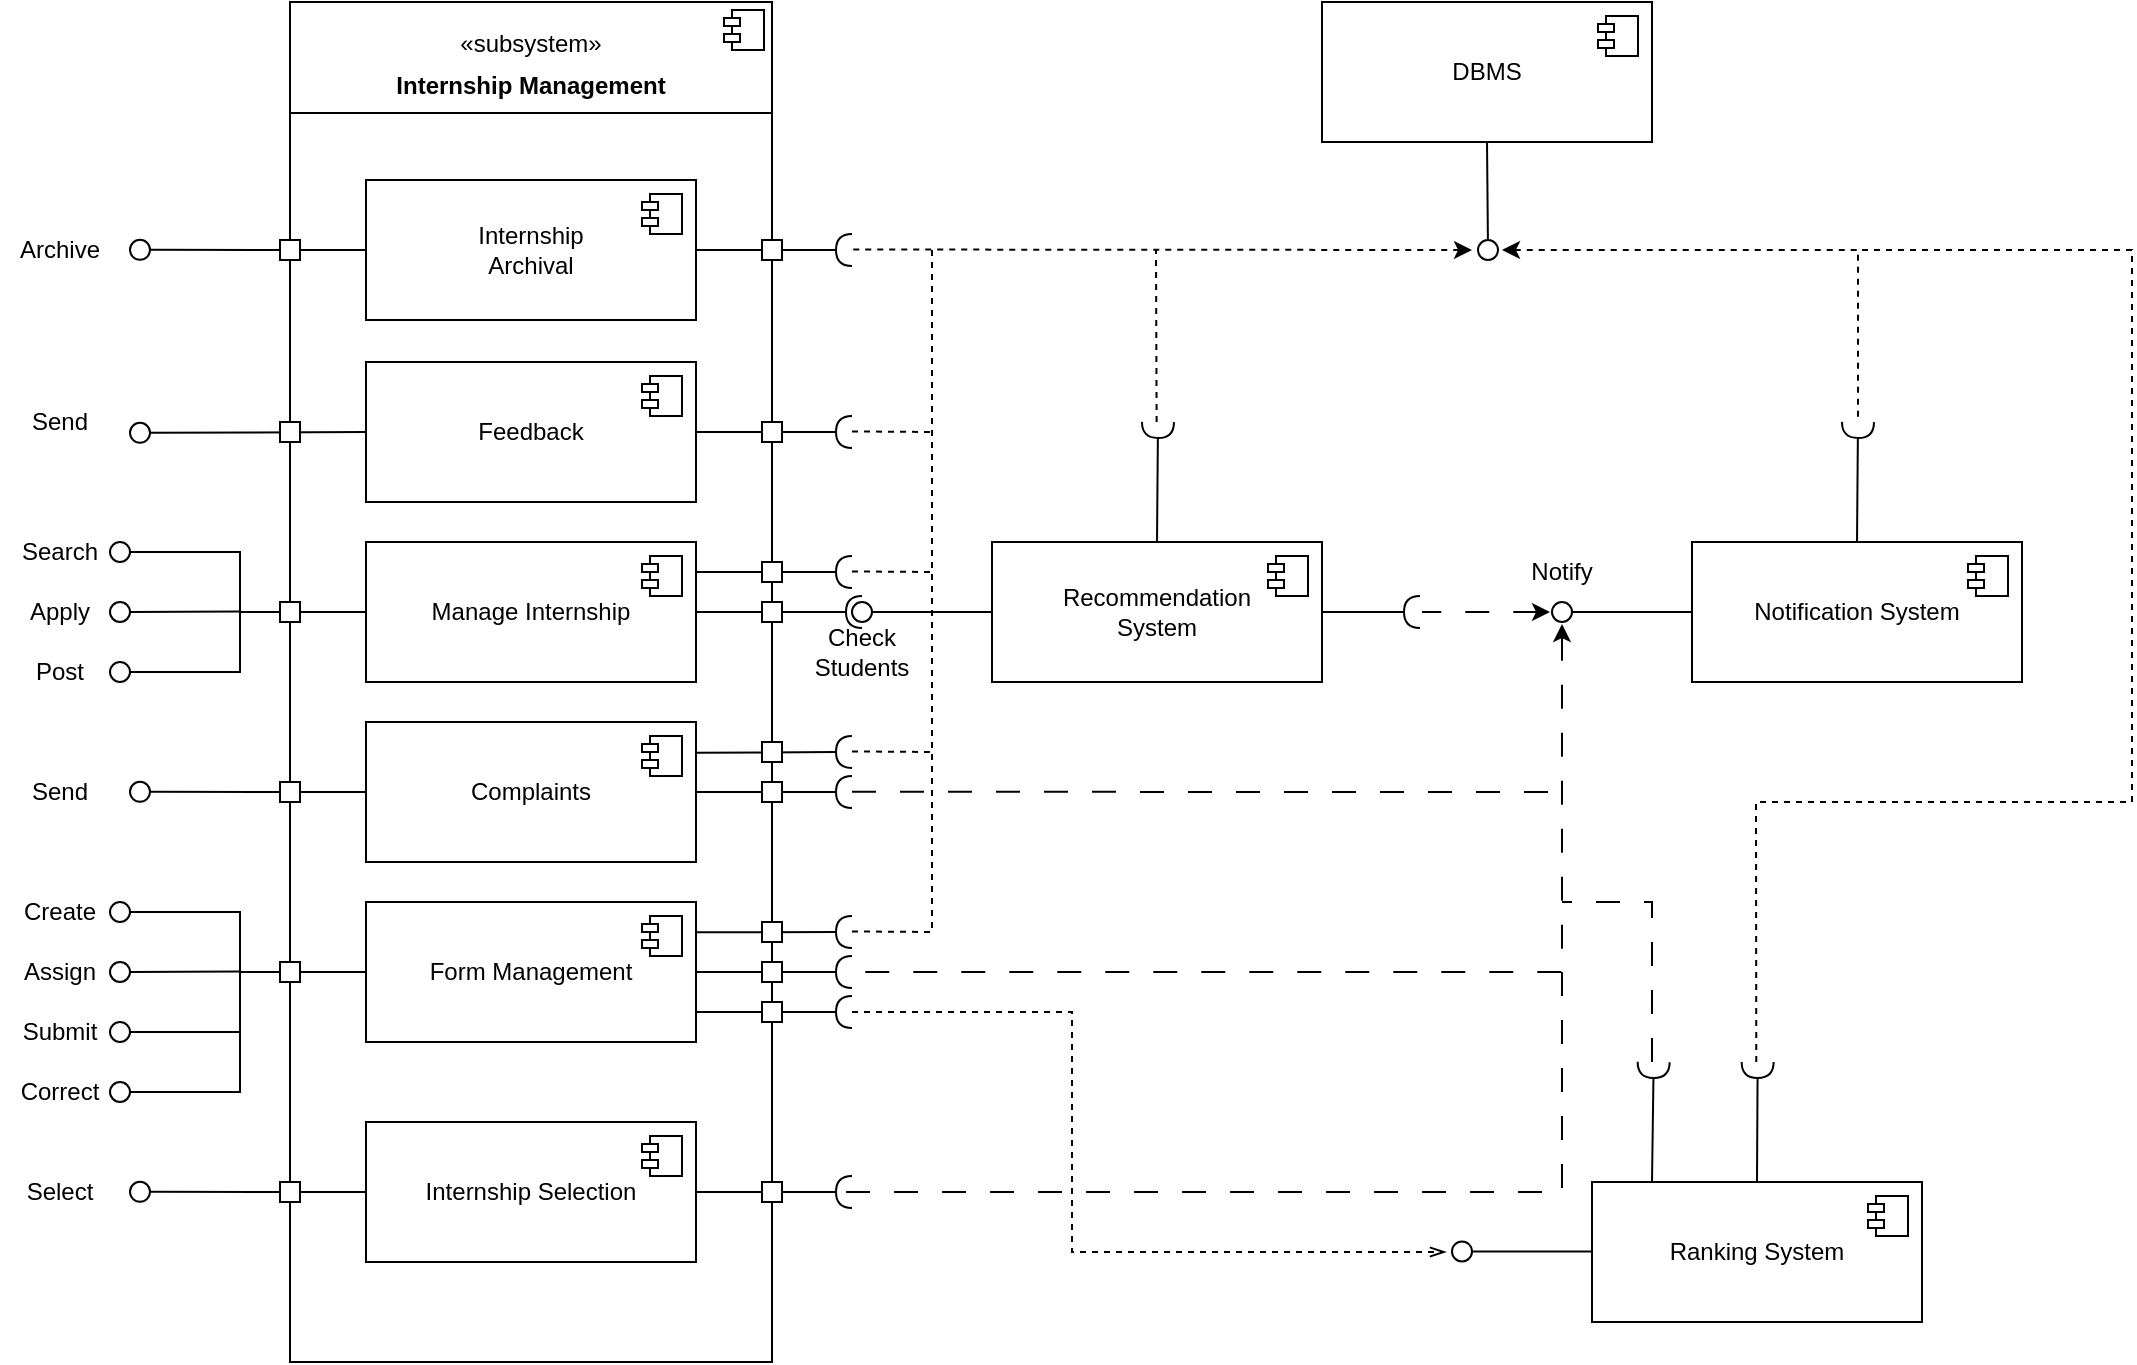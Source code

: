 <mxfile version="25.0.1">
  <diagram name="Page-1" id="SS5mV2IwoxL2u9Kzt-ll">
    <mxGraphModel dx="2222" dy="731" grid="1" gridSize="10" guides="1" tooltips="1" connect="1" arrows="1" fold="1" page="1" pageScale="1" pageWidth="850" pageHeight="1100" math="0" shadow="0">
      <root>
        <mxCell id="0" />
        <mxCell id="1" parent="0" />
        <mxCell id="YhtlrrU2tXOkQpEivEPp-15" value="&lt;div&gt;&lt;br&gt;&lt;/div&gt;&lt;div align=&quot;center&quot;&gt;«subsystem»&lt;/div&gt;&lt;p style=&quot;margin:0px;margin-top:6px;text-align:center;&quot;&gt;&lt;b&gt;Internship Management&lt;br&gt;&lt;/b&gt;&lt;/p&gt;&lt;hr size=&quot;1&quot; style=&quot;border-style:solid;&quot;&gt;&lt;p style=&quot;margin:0px;margin-left:8px;&quot;&gt;&lt;br&gt;&lt;/p&gt;" style="align=left;overflow=fill;html=1;dropTarget=0;whiteSpace=wrap;rounded=0;" parent="1" vertex="1">
          <mxGeometry x="-641" y="280" width="241" height="680" as="geometry" />
        </mxCell>
        <mxCell id="YhtlrrU2tXOkQpEivEPp-16" value="" style="shape=component;jettyWidth=8;jettyHeight=4;rounded=0;" parent="YhtlrrU2tXOkQpEivEPp-15" vertex="1">
          <mxGeometry x="1" width="20" height="20" relative="1" as="geometry">
            <mxPoint x="-24" y="4" as="offset" />
          </mxGeometry>
        </mxCell>
        <mxCell id="YhtlrrU2tXOkQpEivEPp-17" value="Manage Internship" style="html=1;dropTarget=0;whiteSpace=wrap;rounded=0;" parent="1" vertex="1">
          <mxGeometry x="-603" y="550" width="165" height="70" as="geometry" />
        </mxCell>
        <mxCell id="YhtlrrU2tXOkQpEivEPp-18" value="" style="shape=module;jettyWidth=8;jettyHeight=4;rounded=0;" parent="YhtlrrU2tXOkQpEivEPp-17" vertex="1">
          <mxGeometry x="1" width="20" height="20" relative="1" as="geometry">
            <mxPoint x="-27" y="7" as="offset" />
          </mxGeometry>
        </mxCell>
        <mxCell id="YhtlrrU2tXOkQpEivEPp-19" value="&lt;div&gt;Internship&lt;/div&gt;&lt;div&gt;Archival&lt;/div&gt;" style="html=1;dropTarget=0;whiteSpace=wrap;rounded=0;" parent="1" vertex="1">
          <mxGeometry x="-603" y="369" width="165" height="70" as="geometry" />
        </mxCell>
        <mxCell id="YhtlrrU2tXOkQpEivEPp-20" value="" style="shape=module;jettyWidth=8;jettyHeight=4;rounded=0;" parent="YhtlrrU2tXOkQpEivEPp-19" vertex="1">
          <mxGeometry x="1" width="20" height="20" relative="1" as="geometry">
            <mxPoint x="-27" y="7" as="offset" />
          </mxGeometry>
        </mxCell>
        <mxCell id="YhtlrrU2tXOkQpEivEPp-21" value="&lt;div&gt;Recommendation&lt;/div&gt;&lt;div&gt;System&lt;br&gt;&lt;/div&gt;" style="html=1;dropTarget=0;whiteSpace=wrap;rounded=0;" parent="1" vertex="1">
          <mxGeometry x="-290" y="550" width="165" height="70" as="geometry" />
        </mxCell>
        <mxCell id="YhtlrrU2tXOkQpEivEPp-22" value="" style="shape=module;jettyWidth=8;jettyHeight=4;rounded=0;" parent="YhtlrrU2tXOkQpEivEPp-21" vertex="1">
          <mxGeometry x="1" width="20" height="20" relative="1" as="geometry">
            <mxPoint x="-27" y="7" as="offset" />
          </mxGeometry>
        </mxCell>
        <mxCell id="YhtlrrU2tXOkQpEivEPp-32" value="Archive" style="text;html=1;align=center;verticalAlign=middle;whiteSpace=wrap;rounded=0;" parent="1" vertex="1">
          <mxGeometry x="-786" y="389" width="60" height="30" as="geometry" />
        </mxCell>
        <mxCell id="YhtlrrU2tXOkQpEivEPp-35" value="" style="rounded=0;orthogonalLoop=1;jettySize=auto;html=1;endArrow=halfCircle;endFill=0;endSize=6;strokeWidth=1;exitX=1;exitY=0.5;exitDx=0;exitDy=0;" parent="1" source="YhtlrrU2tXOkQpEivEPp-17" target="YhtlrrU2tXOkQpEivEPp-37" edge="1">
          <mxGeometry relative="1" as="geometry">
            <mxPoint x="-256" y="776" as="sourcePoint" />
          </mxGeometry>
        </mxCell>
        <mxCell id="YhtlrrU2tXOkQpEivEPp-36" value="" style="rounded=0;orthogonalLoop=1;jettySize=auto;html=1;endArrow=oval;endFill=0;sourcePerimeterSpacing=0;targetPerimeterSpacing=0;endSize=10;exitX=0;exitY=0.5;exitDx=0;exitDy=0;" parent="1" source="YhtlrrU2tXOkQpEivEPp-21" target="YhtlrrU2tXOkQpEivEPp-37" edge="1">
          <mxGeometry relative="1" as="geometry">
            <mxPoint x="-296" y="776" as="sourcePoint" />
          </mxGeometry>
        </mxCell>
        <mxCell id="YhtlrrU2tXOkQpEivEPp-37" value="" style="ellipse;whiteSpace=wrap;html=1;align=center;aspect=fixed;fillColor=none;strokeColor=none;resizable=0;perimeter=centerPerimeter;rotatable=0;allowArrows=0;points=[];outlineConnect=1;rounded=0;" parent="1" vertex="1">
          <mxGeometry x="-360" y="580" width="10" height="10" as="geometry" />
        </mxCell>
        <mxCell id="YhtlrrU2tXOkQpEivEPp-38" value="Check Students" style="text;html=1;align=center;verticalAlign=middle;whiteSpace=wrap;rounded=0;" parent="1" vertex="1">
          <mxGeometry x="-385" y="590" width="60" height="30" as="geometry" />
        </mxCell>
        <mxCell id="YhtlrrU2tXOkQpEivEPp-39" value="Notification System" style="html=1;dropTarget=0;whiteSpace=wrap;rounded=0;" parent="1" vertex="1">
          <mxGeometry x="60" y="550" width="165" height="70" as="geometry" />
        </mxCell>
        <mxCell id="YhtlrrU2tXOkQpEivEPp-40" value="" style="shape=module;jettyWidth=8;jettyHeight=4;rounded=0;" parent="YhtlrrU2tXOkQpEivEPp-39" vertex="1">
          <mxGeometry x="1" width="20" height="20" relative="1" as="geometry">
            <mxPoint x="-27" y="7" as="offset" />
          </mxGeometry>
        </mxCell>
        <mxCell id="YhtlrrU2tXOkQpEivEPp-42" value="" style="rounded=0;orthogonalLoop=1;jettySize=auto;html=1;endArrow=oval;endFill=0;sourcePerimeterSpacing=0;targetPerimeterSpacing=0;endSize=10;exitX=0;exitY=0.5;exitDx=0;exitDy=0;" parent="1" source="YhtlrrU2tXOkQpEivEPp-39" target="YhtlrrU2tXOkQpEivEPp-43" edge="1">
          <mxGeometry relative="1" as="geometry">
            <mxPoint x="-60" y="429" as="sourcePoint" />
          </mxGeometry>
        </mxCell>
        <mxCell id="YhtlrrU2tXOkQpEivEPp-43" value="" style="ellipse;whiteSpace=wrap;html=1;align=center;aspect=fixed;fillColor=none;strokeColor=none;resizable=0;perimeter=centerPerimeter;rotatable=0;allowArrows=0;points=[];outlineConnect=1;rounded=0;" parent="1" vertex="1">
          <mxGeometry x="-10" y="580" width="10" height="10" as="geometry" />
        </mxCell>
        <mxCell id="YhtlrrU2tXOkQpEivEPp-44" value="&lt;div&gt;Notify&lt;/div&gt;" style="text;html=1;align=center;verticalAlign=middle;whiteSpace=wrap;rounded=0;" parent="1" vertex="1">
          <mxGeometry x="-35" y="550" width="60" height="30" as="geometry" />
        </mxCell>
        <mxCell id="YhtlrrU2tXOkQpEivEPp-45" value="Feedback" style="html=1;dropTarget=0;whiteSpace=wrap;rounded=0;" parent="1" vertex="1">
          <mxGeometry x="-603" y="460" width="165" height="70" as="geometry" />
        </mxCell>
        <mxCell id="YhtlrrU2tXOkQpEivEPp-46" value="" style="shape=module;jettyWidth=8;jettyHeight=4;rounded=0;" parent="YhtlrrU2tXOkQpEivEPp-45" vertex="1">
          <mxGeometry x="1" width="20" height="20" relative="1" as="geometry">
            <mxPoint x="-27" y="7" as="offset" />
          </mxGeometry>
        </mxCell>
        <mxCell id="YhtlrrU2tXOkQpEivEPp-47" value="Complaints" style="html=1;dropTarget=0;whiteSpace=wrap;rounded=0;" parent="1" vertex="1">
          <mxGeometry x="-603" y="640" width="165" height="70" as="geometry" />
        </mxCell>
        <mxCell id="YhtlrrU2tXOkQpEivEPp-48" value="" style="shape=module;jettyWidth=8;jettyHeight=4;rounded=0;" parent="YhtlrrU2tXOkQpEivEPp-47" vertex="1">
          <mxGeometry x="1" width="20" height="20" relative="1" as="geometry">
            <mxPoint x="-27" y="7" as="offset" />
          </mxGeometry>
        </mxCell>
        <mxCell id="YhtlrrU2tXOkQpEivEPp-51" value="Send" style="text;html=1;align=center;verticalAlign=middle;whiteSpace=wrap;rounded=0;" parent="1" vertex="1">
          <mxGeometry x="-786" y="475" width="60" height="30" as="geometry" />
        </mxCell>
        <mxCell id="YhtlrrU2tXOkQpEivEPp-52" value="&lt;div&gt;Send&lt;/div&gt;" style="text;html=1;align=center;verticalAlign=middle;whiteSpace=wrap;rounded=0;" parent="1" vertex="1">
          <mxGeometry x="-786" y="660" width="60" height="30" as="geometry" />
        </mxCell>
        <mxCell id="Fmgvw0RsWUHVvqzPKGO3-6" value="" style="rounded=0;orthogonalLoop=1;jettySize=auto;html=1;endArrow=oval;endFill=0;sourcePerimeterSpacing=0;targetPerimeterSpacing=0;endSize=10;exitX=0;exitY=0.5;exitDx=0;exitDy=0;" parent="1" source="YhtlrrU2tXOkQpEivEPp-19" edge="1">
          <mxGeometry relative="1" as="geometry">
            <mxPoint x="-611" y="403.5" as="sourcePoint" />
            <mxPoint x="-716" y="403.92" as="targetPoint" />
          </mxGeometry>
        </mxCell>
        <mxCell id="Fmgvw0RsWUHVvqzPKGO3-7" value="" style="rounded=0;orthogonalLoop=1;jettySize=auto;html=1;endArrow=oval;endFill=0;sourcePerimeterSpacing=0;targetPerimeterSpacing=0;endSize=10;exitX=0;exitY=0.5;exitDx=0;exitDy=0;" parent="1" source="YhtlrrU2tXOkQpEivEPp-45" edge="1">
          <mxGeometry relative="1" as="geometry">
            <mxPoint x="-611" y="495" as="sourcePoint" />
            <mxPoint x="-716" y="495.42" as="targetPoint" />
          </mxGeometry>
        </mxCell>
        <mxCell id="Fmgvw0RsWUHVvqzPKGO3-8" value="" style="rounded=0;orthogonalLoop=1;jettySize=auto;html=1;endArrow=oval;endFill=0;sourcePerimeterSpacing=0;targetPerimeterSpacing=0;endSize=10;exitX=0;exitY=0.5;exitDx=0;exitDy=0;" parent="1" source="YhtlrrU2tXOkQpEivEPp-47" edge="1">
          <mxGeometry relative="1" as="geometry">
            <mxPoint x="-611" y="674.5" as="sourcePoint" />
            <mxPoint x="-716" y="674.92" as="targetPoint" />
          </mxGeometry>
        </mxCell>
        <mxCell id="Fmgvw0RsWUHVvqzPKGO3-11" value="" style="whiteSpace=wrap;html=1;aspect=fixed;rounded=0;" parent="1" vertex="1">
          <mxGeometry x="-646" y="399" width="10" height="10" as="geometry" />
        </mxCell>
        <mxCell id="Fmgvw0RsWUHVvqzPKGO3-12" value="" style="whiteSpace=wrap;html=1;aspect=fixed;rounded=0;" parent="1" vertex="1">
          <mxGeometry x="-646" y="490" width="10" height="10" as="geometry" />
        </mxCell>
        <mxCell id="Fmgvw0RsWUHVvqzPKGO3-13" value="" style="whiteSpace=wrap;html=1;aspect=fixed;rounded=0;" parent="1" vertex="1">
          <mxGeometry x="-646" y="670" width="10" height="10" as="geometry" />
        </mxCell>
        <mxCell id="Fmgvw0RsWUHVvqzPKGO3-16" value="&lt;div&gt;Form Management&lt;/div&gt;" style="html=1;dropTarget=0;whiteSpace=wrap;rounded=0;" parent="1" vertex="1">
          <mxGeometry x="-603" y="730" width="165" height="70" as="geometry" />
        </mxCell>
        <mxCell id="Fmgvw0RsWUHVvqzPKGO3-17" value="" style="shape=module;jettyWidth=8;jettyHeight=4;rounded=0;" parent="Fmgvw0RsWUHVvqzPKGO3-16" vertex="1">
          <mxGeometry x="1" width="20" height="20" relative="1" as="geometry">
            <mxPoint x="-27" y="7" as="offset" />
          </mxGeometry>
        </mxCell>
        <mxCell id="Fmgvw0RsWUHVvqzPKGO3-18" value="Create" style="text;html=1;align=center;verticalAlign=middle;whiteSpace=wrap;rounded=0;" parent="1" vertex="1">
          <mxGeometry x="-786" y="720" width="60" height="30" as="geometry" />
        </mxCell>
        <mxCell id="Fmgvw0RsWUHVvqzPKGO3-19" value="" style="rounded=0;orthogonalLoop=1;jettySize=auto;html=1;endArrow=oval;endFill=0;sourcePerimeterSpacing=0;targetPerimeterSpacing=0;endSize=10;strokeColor=default;flowAnimation=0;snapToPoint=0;anchorPointDirection=1;fixDash=0;noJump=0;ignoreEdge=0;jumpStyle=none;entryX=1;entryY=0.5;entryDx=0;entryDy=0;" parent="1" target="Fmgvw0RsWUHVvqzPKGO3-18" edge="1">
          <mxGeometry relative="1" as="geometry">
            <mxPoint x="-666" y="765" as="sourcePoint" />
            <mxPoint x="-716" y="739.92" as="targetPoint" />
            <Array as="points">
              <mxPoint x="-666" y="735" />
            </Array>
          </mxGeometry>
        </mxCell>
        <mxCell id="Fmgvw0RsWUHVvqzPKGO3-31" value="Assign" style="text;html=1;align=center;verticalAlign=middle;whiteSpace=wrap;rounded=0;" parent="1" vertex="1">
          <mxGeometry x="-786" y="750" width="60" height="30" as="geometry" />
        </mxCell>
        <mxCell id="Fmgvw0RsWUHVvqzPKGO3-32" value="" style="rounded=0;orthogonalLoop=1;jettySize=auto;html=1;endArrow=oval;endFill=0;sourcePerimeterSpacing=0;targetPerimeterSpacing=0;endSize=10;exitX=0;exitY=0.5;exitDx=0;exitDy=0;entryX=1;entryY=0.5;entryDx=0;entryDy=0;" parent="1" target="Fmgvw0RsWUHVvqzPKGO3-31" edge="1">
          <mxGeometry relative="1" as="geometry">
            <mxPoint x="-666" y="764.79" as="sourcePoint" />
            <mxPoint x="-716" y="790" as="targetPoint" />
          </mxGeometry>
        </mxCell>
        <mxCell id="Fmgvw0RsWUHVvqzPKGO3-34" value="" style="rounded=0;orthogonalLoop=1;jettySize=auto;html=1;endArrow=halfCircle;endFill=0;endSize=6;strokeWidth=1;fontSize=12;curved=1;exitX=1;exitY=0.5;exitDx=0;exitDy=0;" parent="1" source="YhtlrrU2tXOkQpEivEPp-21" edge="1">
          <mxGeometry relative="1" as="geometry">
            <mxPoint x="-116" y="469" as="sourcePoint" />
            <mxPoint x="-76" y="585" as="targetPoint" />
          </mxGeometry>
        </mxCell>
        <mxCell id="Fmgvw0RsWUHVvqzPKGO3-36" value="" style="rounded=0;orthogonalLoop=1;jettySize=auto;html=1;endArrow=halfCircle;endFill=0;endSize=6;strokeWidth=1;fontSize=12;curved=1;exitX=1;exitY=0.5;exitDx=0;exitDy=0;" parent="1" source="YhtlrrU2tXOkQpEivEPp-47" edge="1">
          <mxGeometry relative="1" as="geometry">
            <mxPoint x="-446" y="674.71" as="sourcePoint" />
            <mxPoint x="-360" y="675" as="targetPoint" />
          </mxGeometry>
        </mxCell>
        <mxCell id="Fmgvw0RsWUHVvqzPKGO3-39" value="" style="rounded=0;orthogonalLoop=1;jettySize=auto;html=1;endArrow=halfCircle;endFill=0;endSize=6;strokeWidth=1;fontSize=12;curved=1;exitX=1;exitY=0.5;exitDx=0;exitDy=0;" parent="1" source="Fmgvw0RsWUHVvqzPKGO3-16" edge="1">
          <mxGeometry relative="1" as="geometry">
            <mxPoint x="-440" y="769" as="sourcePoint" />
            <mxPoint x="-360" y="765" as="targetPoint" />
          </mxGeometry>
        </mxCell>
        <mxCell id="Fmgvw0RsWUHVvqzPKGO3-46" value="" style="endArrow=none;html=1;entryX=0;entryY=0.5;entryDx=0;entryDy=0;" parent="1" target="Fmgvw0RsWUHVvqzPKGO3-16" edge="1">
          <mxGeometry width="50" height="50" relative="1" as="geometry">
            <mxPoint x="-666" y="765" as="sourcePoint" />
            <mxPoint x="-626" y="764.86" as="targetPoint" />
          </mxGeometry>
        </mxCell>
        <mxCell id="Fmgvw0RsWUHVvqzPKGO3-20" value="" style="whiteSpace=wrap;html=1;aspect=fixed;rounded=0;" parent="1" vertex="1">
          <mxGeometry x="-646" y="760" width="10" height="10" as="geometry" />
        </mxCell>
        <mxCell id="Fmgvw0RsWUHVvqzPKGO3-47" value="Correct" style="text;html=1;align=center;verticalAlign=middle;whiteSpace=wrap;rounded=0;" parent="1" vertex="1">
          <mxGeometry x="-786" y="810" width="60" height="30" as="geometry" />
        </mxCell>
        <mxCell id="Fmgvw0RsWUHVvqzPKGO3-48" value="" style="rounded=0;orthogonalLoop=1;jettySize=auto;html=1;endArrow=oval;endFill=0;sourcePerimeterSpacing=0;targetPerimeterSpacing=0;endSize=10;entryX=1;entryY=0.5;entryDx=0;entryDy=0;" parent="1" target="Fmgvw0RsWUHVvqzPKGO3-47" edge="1">
          <mxGeometry relative="1" as="geometry">
            <mxPoint x="-666" y="765" as="sourcePoint" />
            <mxPoint x="-726" y="800" as="targetPoint" />
            <Array as="points">
              <mxPoint x="-666" y="825" />
            </Array>
          </mxGeometry>
        </mxCell>
        <mxCell id="Fmgvw0RsWUHVvqzPKGO3-49" value="Submit" style="text;html=1;align=center;verticalAlign=middle;whiteSpace=wrap;rounded=0;" parent="1" vertex="1">
          <mxGeometry x="-786" y="780" width="60" height="30" as="geometry" />
        </mxCell>
        <mxCell id="Fmgvw0RsWUHVvqzPKGO3-50" value="" style="rounded=0;orthogonalLoop=1;jettySize=auto;html=1;endArrow=oval;endFill=0;sourcePerimeterSpacing=0;targetPerimeterSpacing=0;endSize=10;entryX=1;entryY=0.5;entryDx=0;entryDy=0;" parent="1" target="Fmgvw0RsWUHVvqzPKGO3-49" edge="1">
          <mxGeometry relative="1" as="geometry">
            <mxPoint x="-666" y="765" as="sourcePoint" />
            <mxPoint x="-726" y="790" as="targetPoint" />
            <Array as="points">
              <mxPoint x="-666" y="795" />
            </Array>
          </mxGeometry>
        </mxCell>
        <mxCell id="Fmgvw0RsWUHVvqzPKGO3-60" value="" style="endArrow=none;dashed=1;html=1;strokeColor=default;startArrow=classic;startFill=1;dashPattern=12 12;strokeWidth=1;" parent="1" edge="1">
          <mxGeometry width="50" height="50" relative="1" as="geometry">
            <mxPoint x="-11" y="585" as="sourcePoint" />
            <mxPoint x="-75" y="585" as="targetPoint" />
          </mxGeometry>
        </mxCell>
        <mxCell id="Fmgvw0RsWUHVvqzPKGO3-61" value="" style="endArrow=none;dashed=1;html=1;strokeColor=default;startArrow=classic;startFill=1;rounded=0;curved=0;dashPattern=12 12;strokeWidth=1;" parent="1" edge="1">
          <mxGeometry width="50" height="50" relative="1" as="geometry">
            <mxPoint x="-5" y="591" as="sourcePoint" />
            <mxPoint x="-360" y="764.94" as="targetPoint" />
            <Array as="points">
              <mxPoint x="-5" y="765" />
            </Array>
          </mxGeometry>
        </mxCell>
        <mxCell id="Fmgvw0RsWUHVvqzPKGO3-62" value="" style="endArrow=none;dashed=1;html=1;dashPattern=12 12;strokeWidth=1;" parent="1" edge="1">
          <mxGeometry width="50" height="50" relative="1" as="geometry">
            <mxPoint x="-360" y="674.9" as="sourcePoint" />
            <mxPoint x="-5" y="675" as="targetPoint" />
          </mxGeometry>
        </mxCell>
        <mxCell id="Fmgvw0RsWUHVvqzPKGO3-63" value="&lt;div&gt;DBMS&lt;/div&gt;" style="html=1;dropTarget=0;whiteSpace=wrap;rounded=0;" parent="1" vertex="1">
          <mxGeometry x="-125" y="280" width="165" height="70" as="geometry" />
        </mxCell>
        <mxCell id="Fmgvw0RsWUHVvqzPKGO3-64" value="" style="shape=module;jettyWidth=8;jettyHeight=4;rounded=0;" parent="Fmgvw0RsWUHVvqzPKGO3-63" vertex="1">
          <mxGeometry x="1" width="20" height="20" relative="1" as="geometry">
            <mxPoint x="-27" y="7" as="offset" />
          </mxGeometry>
        </mxCell>
        <mxCell id="Fmgvw0RsWUHVvqzPKGO3-65" value="" style="whiteSpace=wrap;html=1;aspect=fixed;rounded=0;" parent="1" vertex="1">
          <mxGeometry x="-405" y="670" width="10" height="10" as="geometry" />
        </mxCell>
        <mxCell id="Fmgvw0RsWUHVvqzPKGO3-66" value="" style="whiteSpace=wrap;html=1;aspect=fixed;rounded=0;" parent="1" vertex="1">
          <mxGeometry x="-405" y="760" width="10" height="10" as="geometry" />
        </mxCell>
        <mxCell id="Fmgvw0RsWUHVvqzPKGO3-67" value="" style="whiteSpace=wrap;html=1;aspect=fixed;rounded=0;" parent="1" vertex="1">
          <mxGeometry x="-405" y="580" width="10" height="10" as="geometry" />
        </mxCell>
        <mxCell id="Fmgvw0RsWUHVvqzPKGO3-69" value="" style="rounded=0;orthogonalLoop=1;jettySize=auto;html=1;endArrow=halfCircle;endFill=0;endSize=6;strokeWidth=1;fontSize=12;curved=1;exitX=1;exitY=0.5;exitDx=0;exitDy=0;" parent="1" source="YhtlrrU2tXOkQpEivEPp-45" edge="1">
          <mxGeometry relative="1" as="geometry">
            <mxPoint x="-438" y="495" as="sourcePoint" />
            <mxPoint x="-360" y="495" as="targetPoint" />
          </mxGeometry>
        </mxCell>
        <mxCell id="Fmgvw0RsWUHVvqzPKGO3-70" value="" style="whiteSpace=wrap;html=1;aspect=fixed;rounded=0;" parent="1" vertex="1">
          <mxGeometry x="-405" y="490" width="10" height="10" as="geometry" />
        </mxCell>
        <mxCell id="Fmgvw0RsWUHVvqzPKGO3-72" value="" style="rounded=0;orthogonalLoop=1;jettySize=auto;html=1;endArrow=halfCircle;endFill=0;endSize=6;strokeWidth=1;fontSize=12;curved=1;exitX=1;exitY=0.5;exitDx=0;exitDy=0;" parent="1" source="YhtlrrU2tXOkQpEivEPp-19" edge="1">
          <mxGeometry relative="1" as="geometry">
            <mxPoint x="-438" y="404" as="sourcePoint" />
            <mxPoint x="-360" y="404" as="targetPoint" />
          </mxGeometry>
        </mxCell>
        <mxCell id="Fmgvw0RsWUHVvqzPKGO3-73" value="" style="whiteSpace=wrap;html=1;aspect=fixed;rounded=0;" parent="1" vertex="1">
          <mxGeometry x="-405" y="399" width="10" height="10" as="geometry" />
        </mxCell>
        <mxCell id="Fmgvw0RsWUHVvqzPKGO3-76" value="" style="rounded=0;orthogonalLoop=1;jettySize=auto;html=1;endArrow=oval;endFill=0;sourcePerimeterSpacing=0;targetPerimeterSpacing=0;endSize=10;exitX=0.5;exitY=1;exitDx=0;exitDy=0;" parent="1" source="Fmgvw0RsWUHVvqzPKGO3-63" edge="1">
          <mxGeometry relative="1" as="geometry">
            <mxPoint x="-41.5" y="354" as="sourcePoint" />
            <mxPoint x="-42" y="404" as="targetPoint" />
          </mxGeometry>
        </mxCell>
        <mxCell id="Fmgvw0RsWUHVvqzPKGO3-77" value="" style="endArrow=none;dashed=1;html=1;strokeColor=default;startArrow=classic;startFill=1;" parent="1" edge="1">
          <mxGeometry width="50" height="50" relative="1" as="geometry">
            <mxPoint x="-50" y="404" as="sourcePoint" />
            <mxPoint x="-360" y="403.76" as="targetPoint" />
          </mxGeometry>
        </mxCell>
        <mxCell id="Fmgvw0RsWUHVvqzPKGO3-80" value="" style="rounded=0;orthogonalLoop=1;jettySize=auto;html=1;endArrow=halfCircle;endFill=0;endSize=6;strokeWidth=1;fontSize=12;curved=1;exitX=1;exitY=0.22;exitDx=0;exitDy=0;exitPerimeter=0;" parent="1" source="YhtlrrU2tXOkQpEivEPp-47" edge="1">
          <mxGeometry relative="1" as="geometry">
            <mxPoint x="-438" y="655" as="sourcePoint" />
            <mxPoint x="-360" y="655" as="targetPoint" />
          </mxGeometry>
        </mxCell>
        <mxCell id="Fmgvw0RsWUHVvqzPKGO3-81" value="" style="whiteSpace=wrap;html=1;aspect=fixed;rounded=0;" parent="1" vertex="1">
          <mxGeometry x="-405" y="650" width="10" height="10" as="geometry" />
        </mxCell>
        <mxCell id="Fmgvw0RsWUHVvqzPKGO3-82" value="" style="rounded=0;orthogonalLoop=1;jettySize=auto;html=1;endArrow=halfCircle;endFill=0;endSize=6;strokeWidth=1;fontSize=12;curved=1;exitX=1.001;exitY=0.216;exitDx=0;exitDy=0;exitPerimeter=0;" parent="1" source="Fmgvw0RsWUHVvqzPKGO3-16" edge="1">
          <mxGeometry relative="1" as="geometry">
            <mxPoint x="-438" y="745" as="sourcePoint" />
            <mxPoint x="-360" y="745" as="targetPoint" />
          </mxGeometry>
        </mxCell>
        <mxCell id="Fmgvw0RsWUHVvqzPKGO3-83" value="" style="whiteSpace=wrap;html=1;aspect=fixed;rounded=0;" parent="1" vertex="1">
          <mxGeometry x="-405" y="740" width="10" height="10" as="geometry" />
        </mxCell>
        <mxCell id="Fmgvw0RsWUHVvqzPKGO3-85" value="" style="endArrow=none;dashed=1;html=1;strokeWidth=1;rounded=0;curved=0;" parent="1" edge="1">
          <mxGeometry width="50" height="50" relative="1" as="geometry">
            <mxPoint x="-360" y="744.71" as="sourcePoint" />
            <mxPoint x="-320" y="404" as="targetPoint" />
            <Array as="points">
              <mxPoint x="-320" y="745" />
            </Array>
          </mxGeometry>
        </mxCell>
        <mxCell id="Fmgvw0RsWUHVvqzPKGO3-86" value="" style="endArrow=none;dashed=1;html=1;" parent="1" edge="1">
          <mxGeometry width="50" height="50" relative="1" as="geometry">
            <mxPoint x="-360" y="494.71" as="sourcePoint" />
            <mxPoint x="-320" y="495" as="targetPoint" />
          </mxGeometry>
        </mxCell>
        <mxCell id="Fmgvw0RsWUHVvqzPKGO3-88" value="" style="endArrow=none;dashed=1;html=1;" parent="1" edge="1">
          <mxGeometry width="50" height="50" relative="1" as="geometry">
            <mxPoint x="-360" y="654.71" as="sourcePoint" />
            <mxPoint x="-320" y="655" as="targetPoint" />
          </mxGeometry>
        </mxCell>
        <mxCell id="Fmgvw0RsWUHVvqzPKGO3-91" value="" style="rounded=0;orthogonalLoop=1;jettySize=auto;html=1;endArrow=halfCircle;endFill=0;endSize=6;strokeWidth=1;fontSize=12;curved=1;exitX=1.001;exitY=0.215;exitDx=0;exitDy=0;exitPerimeter=0;" parent="1" source="YhtlrrU2tXOkQpEivEPp-17" edge="1">
          <mxGeometry relative="1" as="geometry">
            <mxPoint x="-438" y="565" as="sourcePoint" />
            <mxPoint x="-360" y="565" as="targetPoint" />
          </mxGeometry>
        </mxCell>
        <mxCell id="Fmgvw0RsWUHVvqzPKGO3-92" value="" style="whiteSpace=wrap;html=1;aspect=fixed;rounded=0;" parent="1" vertex="1">
          <mxGeometry x="-405" y="560" width="10" height="10" as="geometry" />
        </mxCell>
        <mxCell id="Fmgvw0RsWUHVvqzPKGO3-93" value="" style="endArrow=none;dashed=1;html=1;" parent="1" edge="1">
          <mxGeometry width="50" height="50" relative="1" as="geometry">
            <mxPoint x="-360" y="564.71" as="sourcePoint" />
            <mxPoint x="-320" y="565" as="targetPoint" />
          </mxGeometry>
        </mxCell>
        <mxCell id="Fmgvw0RsWUHVvqzPKGO3-94" value="" style="rounded=0;orthogonalLoop=1;jettySize=auto;html=1;endArrow=halfCircle;endFill=0;endSize=6;strokeWidth=1;fontSize=12;curved=1;exitX=0.5;exitY=0;exitDx=0;exitDy=0;" parent="1" source="YhtlrrU2tXOkQpEivEPp-21" edge="1">
          <mxGeometry relative="1" as="geometry">
            <mxPoint x="-200" y="505" as="sourcePoint" />
            <mxPoint x="-207" y="490" as="targetPoint" />
          </mxGeometry>
        </mxCell>
        <mxCell id="Fmgvw0RsWUHVvqzPKGO3-95" value="" style="rounded=0;orthogonalLoop=1;jettySize=auto;html=1;endArrow=halfCircle;endFill=0;endSize=6;strokeWidth=1;fontSize=12;curved=1;exitX=0.5;exitY=0;exitDx=0;exitDy=0;" parent="1" source="YhtlrrU2tXOkQpEivEPp-39" edge="1">
          <mxGeometry relative="1" as="geometry">
            <mxPoint x="130" y="550" as="sourcePoint" />
            <mxPoint x="143" y="490" as="targetPoint" />
          </mxGeometry>
        </mxCell>
        <mxCell id="Fmgvw0RsWUHVvqzPKGO3-96" value="" style="endArrow=none;dashed=1;html=1;strokeColor=default;startArrow=classic;startFill=1;rounded=0;curved=0;" parent="1" edge="1">
          <mxGeometry width="50" height="50" relative="1" as="geometry">
            <mxPoint x="-35" y="404" as="sourcePoint" />
            <mxPoint x="143" y="490" as="targetPoint" />
            <Array as="points">
              <mxPoint x="143" y="404" />
            </Array>
          </mxGeometry>
        </mxCell>
        <mxCell id="Fmgvw0RsWUHVvqzPKGO3-97" value="" style="endArrow=none;dashed=1;html=1;" parent="1" edge="1">
          <mxGeometry width="50" height="50" relative="1" as="geometry">
            <mxPoint x="-207.69" y="490" as="sourcePoint" />
            <mxPoint x="-208" y="404" as="targetPoint" />
          </mxGeometry>
        </mxCell>
        <mxCell id="Fmgvw0RsWUHVvqzPKGO3-98" value="Ranking System" style="html=1;dropTarget=0;whiteSpace=wrap;rounded=0;" parent="1" vertex="1">
          <mxGeometry x="10" y="870" width="165" height="70" as="geometry" />
        </mxCell>
        <mxCell id="Fmgvw0RsWUHVvqzPKGO3-99" value="" style="shape=module;jettyWidth=8;jettyHeight=4;rounded=0;" parent="Fmgvw0RsWUHVvqzPKGO3-98" vertex="1">
          <mxGeometry x="1" width="20" height="20" relative="1" as="geometry">
            <mxPoint x="-27" y="7" as="offset" />
          </mxGeometry>
        </mxCell>
        <mxCell id="Fmgvw0RsWUHVvqzPKGO3-100" value="" style="rounded=0;orthogonalLoop=1;jettySize=auto;html=1;endArrow=halfCircle;endFill=0;endSize=6;strokeWidth=1;fontSize=12;curved=1;exitX=1.001;exitY=0.216;exitDx=0;exitDy=0;exitPerimeter=0;" parent="1" edge="1">
          <mxGeometry relative="1" as="geometry">
            <mxPoint x="-438" y="785" as="sourcePoint" />
            <mxPoint x="-360" y="785" as="targetPoint" />
          </mxGeometry>
        </mxCell>
        <mxCell id="Fmgvw0RsWUHVvqzPKGO3-101" value="" style="whiteSpace=wrap;html=1;aspect=fixed;rounded=0;" parent="1" vertex="1">
          <mxGeometry x="-405" y="780" width="10" height="10" as="geometry" />
        </mxCell>
        <mxCell id="Fmgvw0RsWUHVvqzPKGO3-102" value="" style="rounded=0;orthogonalLoop=1;jettySize=auto;html=1;endArrow=oval;endFill=0;sourcePerimeterSpacing=0;targetPerimeterSpacing=0;endSize=10;exitX=0;exitY=0.5;exitDx=0;exitDy=0;" parent="1" edge="1">
          <mxGeometry relative="1" as="geometry">
            <mxPoint x="10" y="904.71" as="sourcePoint" />
            <mxPoint x="-55" y="904.71" as="targetPoint" />
          </mxGeometry>
        </mxCell>
        <mxCell id="Fmgvw0RsWUHVvqzPKGO3-103" value="" style="endArrow=openThin;html=1;rounded=0;curved=0;dashed=1;endFill=0;" parent="1" edge="1">
          <mxGeometry width="50" height="50" relative="1" as="geometry">
            <mxPoint x="-360" y="785" as="sourcePoint" />
            <mxPoint x="-63" y="905" as="targetPoint" />
            <Array as="points">
              <mxPoint x="-250" y="785" />
              <mxPoint x="-250" y="905" />
            </Array>
          </mxGeometry>
        </mxCell>
        <mxCell id="Fmgvw0RsWUHVvqzPKGO3-104" value="" style="rounded=0;orthogonalLoop=1;jettySize=auto;html=1;endArrow=halfCircle;endFill=0;endSize=6;strokeWidth=1;fontSize=12;curved=1;exitX=0.5;exitY=0;exitDx=0;exitDy=0;" parent="1" source="Fmgvw0RsWUHVvqzPKGO3-98" edge="1">
          <mxGeometry relative="1" as="geometry">
            <mxPoint x="92.83" y="870" as="sourcePoint" />
            <mxPoint x="92.83" y="810" as="targetPoint" />
          </mxGeometry>
        </mxCell>
        <mxCell id="Fmgvw0RsWUHVvqzPKGO3-105" value="" style="endArrow=none;dashed=1;html=1;rounded=0;curved=0;" parent="1" edge="1">
          <mxGeometry width="50" height="50" relative="1" as="geometry">
            <mxPoint x="92.14" y="810" as="sourcePoint" />
            <mxPoint x="143" y="404" as="targetPoint" />
            <Array as="points">
              <mxPoint x="92" y="680" />
              <mxPoint x="280" y="680" />
              <mxPoint x="280" y="404" />
            </Array>
          </mxGeometry>
        </mxCell>
        <mxCell id="Ro5a3cx2kLhtpnPiao3T-1" value="" style="rounded=0;orthogonalLoop=1;jettySize=auto;html=1;endArrow=halfCircle;endFill=0;endSize=6;strokeWidth=1;fontSize=12;curved=1;exitX=0.5;exitY=0;exitDx=0;exitDy=0;" parent="1" edge="1">
          <mxGeometry relative="1" as="geometry">
            <mxPoint x="40" y="870" as="sourcePoint" />
            <mxPoint x="40.83" y="810" as="targetPoint" />
          </mxGeometry>
        </mxCell>
        <mxCell id="Ro5a3cx2kLhtpnPiao3T-2" value="" style="endArrow=none;dashed=1;html=1;rounded=0;dashPattern=12 12;" parent="1" edge="1">
          <mxGeometry width="50" height="50" relative="1" as="geometry">
            <mxPoint x="40" y="810" as="sourcePoint" />
            <mxPoint x="-5" y="730" as="targetPoint" />
            <Array as="points">
              <mxPoint x="40" y="730" />
            </Array>
          </mxGeometry>
        </mxCell>
        <mxCell id="AF8ZXQX0w26XfIYbm0B2-11" value="Search" style="text;html=1;align=center;verticalAlign=middle;whiteSpace=wrap;rounded=0;" vertex="1" parent="1">
          <mxGeometry x="-786" y="540" width="60" height="30" as="geometry" />
        </mxCell>
        <mxCell id="AF8ZXQX0w26XfIYbm0B2-12" value="" style="rounded=0;orthogonalLoop=1;jettySize=auto;html=1;endArrow=oval;endFill=0;sourcePerimeterSpacing=0;targetPerimeterSpacing=0;endSize=10;strokeColor=default;flowAnimation=0;snapToPoint=0;anchorPointDirection=1;fixDash=0;noJump=0;ignoreEdge=0;jumpStyle=none;entryX=1;entryY=0.5;entryDx=0;entryDy=0;" edge="1" parent="1" target="AF8ZXQX0w26XfIYbm0B2-11">
          <mxGeometry relative="1" as="geometry">
            <mxPoint x="-666" y="585" as="sourcePoint" />
            <mxPoint x="-716" y="559.92" as="targetPoint" />
            <Array as="points">
              <mxPoint x="-666" y="555" />
            </Array>
          </mxGeometry>
        </mxCell>
        <mxCell id="AF8ZXQX0w26XfIYbm0B2-13" value="Apply" style="text;html=1;align=center;verticalAlign=middle;whiteSpace=wrap;rounded=0;" vertex="1" parent="1">
          <mxGeometry x="-786" y="570" width="60" height="30" as="geometry" />
        </mxCell>
        <mxCell id="AF8ZXQX0w26XfIYbm0B2-14" value="" style="rounded=0;orthogonalLoop=1;jettySize=auto;html=1;endArrow=oval;endFill=0;sourcePerimeterSpacing=0;targetPerimeterSpacing=0;endSize=10;exitX=0;exitY=0.5;exitDx=0;exitDy=0;entryX=1;entryY=0.5;entryDx=0;entryDy=0;" edge="1" parent="1" target="AF8ZXQX0w26XfIYbm0B2-13">
          <mxGeometry relative="1" as="geometry">
            <mxPoint x="-666" y="584.79" as="sourcePoint" />
            <mxPoint x="-716" y="610" as="targetPoint" />
          </mxGeometry>
        </mxCell>
        <mxCell id="AF8ZXQX0w26XfIYbm0B2-15" value="" style="endArrow=none;html=1;entryX=0;entryY=0.5;entryDx=0;entryDy=0;" edge="1" parent="1">
          <mxGeometry width="50" height="50" relative="1" as="geometry">
            <mxPoint x="-666" y="585" as="sourcePoint" />
            <mxPoint x="-603" y="585" as="targetPoint" />
          </mxGeometry>
        </mxCell>
        <mxCell id="AF8ZXQX0w26XfIYbm0B2-16" value="" style="whiteSpace=wrap;html=1;aspect=fixed;rounded=0;" vertex="1" parent="1">
          <mxGeometry x="-646" y="580" width="10" height="10" as="geometry" />
        </mxCell>
        <mxCell id="AF8ZXQX0w26XfIYbm0B2-17" value="Post" style="text;html=1;align=center;verticalAlign=middle;whiteSpace=wrap;rounded=0;" vertex="1" parent="1">
          <mxGeometry x="-786" y="600" width="60" height="30" as="geometry" />
        </mxCell>
        <mxCell id="AF8ZXQX0w26XfIYbm0B2-18" value="" style="rounded=0;orthogonalLoop=1;jettySize=auto;html=1;endArrow=oval;endFill=0;sourcePerimeterSpacing=0;targetPerimeterSpacing=0;endSize=10;entryX=1;entryY=0.5;entryDx=0;entryDy=0;" edge="1" parent="1" target="AF8ZXQX0w26XfIYbm0B2-17">
          <mxGeometry relative="1" as="geometry">
            <mxPoint x="-666" y="585" as="sourcePoint" />
            <mxPoint x="-726" y="610" as="targetPoint" />
            <Array as="points">
              <mxPoint x="-666" y="615" />
            </Array>
          </mxGeometry>
        </mxCell>
        <mxCell id="AF8ZXQX0w26XfIYbm0B2-19" value="Internship Selection" style="html=1;dropTarget=0;whiteSpace=wrap;rounded=0;" vertex="1" parent="1">
          <mxGeometry x="-603" y="840" width="165" height="70" as="geometry" />
        </mxCell>
        <mxCell id="AF8ZXQX0w26XfIYbm0B2-20" value="" style="shape=module;jettyWidth=8;jettyHeight=4;rounded=0;" vertex="1" parent="AF8ZXQX0w26XfIYbm0B2-19">
          <mxGeometry x="1" width="20" height="20" relative="1" as="geometry">
            <mxPoint x="-27" y="7" as="offset" />
          </mxGeometry>
        </mxCell>
        <mxCell id="AF8ZXQX0w26XfIYbm0B2-21" value="Select" style="text;html=1;align=center;verticalAlign=middle;whiteSpace=wrap;rounded=0;" vertex="1" parent="1">
          <mxGeometry x="-786" y="860" width="60" height="30" as="geometry" />
        </mxCell>
        <mxCell id="AF8ZXQX0w26XfIYbm0B2-22" value="" style="rounded=0;orthogonalLoop=1;jettySize=auto;html=1;endArrow=oval;endFill=0;sourcePerimeterSpacing=0;targetPerimeterSpacing=0;endSize=10;exitX=0;exitY=0.5;exitDx=0;exitDy=0;" edge="1" parent="1" source="AF8ZXQX0w26XfIYbm0B2-19">
          <mxGeometry relative="1" as="geometry">
            <mxPoint x="-611" y="874.5" as="sourcePoint" />
            <mxPoint x="-716" y="874.92" as="targetPoint" />
          </mxGeometry>
        </mxCell>
        <mxCell id="AF8ZXQX0w26XfIYbm0B2-23" value="" style="whiteSpace=wrap;html=1;aspect=fixed;rounded=0;" vertex="1" parent="1">
          <mxGeometry x="-646" y="870" width="10" height="10" as="geometry" />
        </mxCell>
        <mxCell id="AF8ZXQX0w26XfIYbm0B2-24" value="" style="rounded=0;orthogonalLoop=1;jettySize=auto;html=1;endArrow=halfCircle;endFill=0;endSize=6;strokeWidth=1;fontSize=12;curved=1;exitX=1;exitY=0.5;exitDx=0;exitDy=0;" edge="1" parent="1" source="AF8ZXQX0w26XfIYbm0B2-19">
          <mxGeometry relative="1" as="geometry">
            <mxPoint x="-438" y="875" as="sourcePoint" />
            <mxPoint x="-360" y="875" as="targetPoint" />
          </mxGeometry>
        </mxCell>
        <mxCell id="AF8ZXQX0w26XfIYbm0B2-25" value="" style="whiteSpace=wrap;html=1;aspect=fixed;rounded=0;" vertex="1" parent="1">
          <mxGeometry x="-405" y="870" width="10" height="10" as="geometry" />
        </mxCell>
        <mxCell id="AF8ZXQX0w26XfIYbm0B2-26" value="" style="endArrow=none;dashed=1;html=1;strokeColor=default;startArrow=none;startFill=0;rounded=0;curved=0;dashPattern=12 12;strokeWidth=1;" edge="1" parent="1">
          <mxGeometry width="50" height="50" relative="1" as="geometry">
            <mxPoint x="-5" y="765" as="sourcePoint" />
            <mxPoint x="-367" y="874.94" as="targetPoint" />
            <Array as="points">
              <mxPoint x="-5" y="875" />
            </Array>
          </mxGeometry>
        </mxCell>
      </root>
    </mxGraphModel>
  </diagram>
</mxfile>
